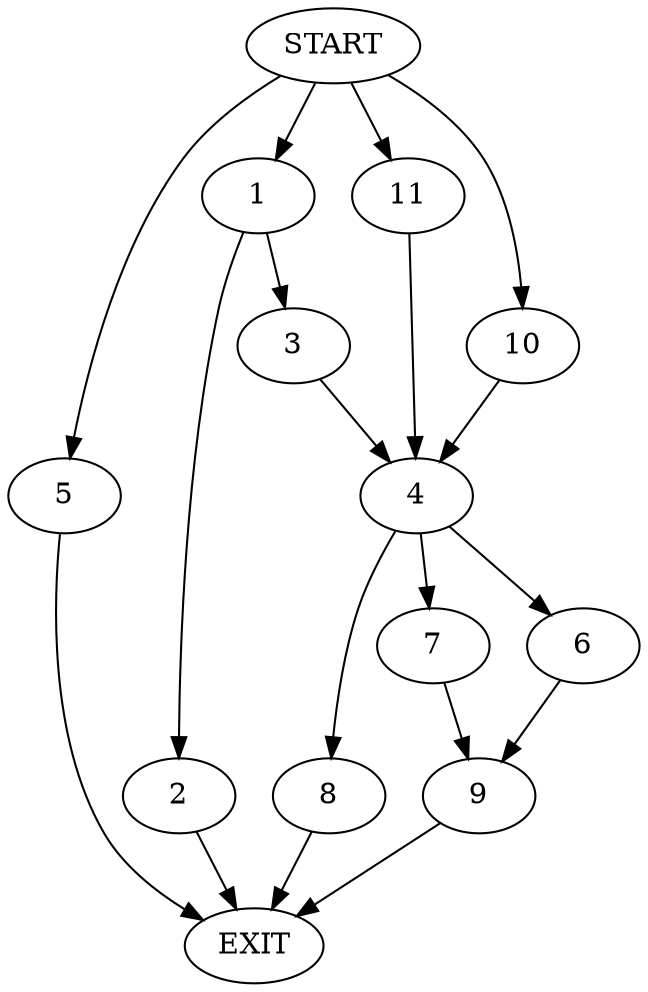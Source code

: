digraph {
0 [label="START"]
12 [label="EXIT"]
0 -> 1
1 -> 2
1 -> 3
2 -> 12
3 -> 4
0 -> 5
5 -> 12
4 -> 6
4 -> 7
4 -> 8
7 -> 9
9 -> 12
0 -> 10
10 -> 4
6 -> 9
0 -> 11
11 -> 4
8 -> 12
}
